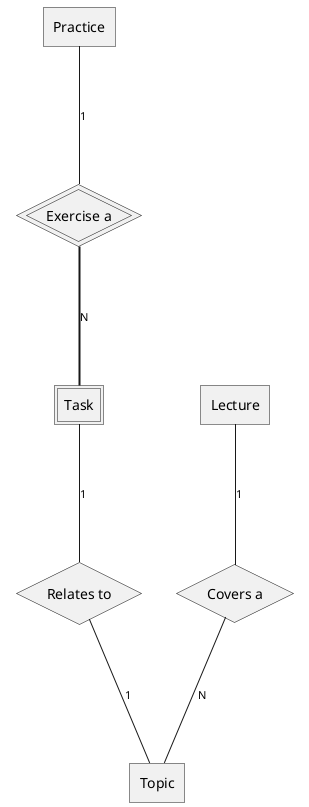 @startchen

entity Practice {
}

entity Lecture {
}

entity Topic {
}

entity Task <<weak>> {
}

relationship "Covers a" as LectureTopic {
}

relationship "Exercise a" as PracticeTask <<identifying>> {
}

relationship "Relates to" as TaskTopic {
}

Lecture -1- LectureTopic
LectureTopic -N- Topic

Practice -1- PracticeTask
PracticeTask =N= Task

Task -1- TaskTopic
TaskTopic -1- Topic

@endchen